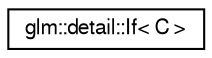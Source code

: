 digraph "Graphical Class Hierarchy"
{
  edge [fontname="FreeSans",fontsize="10",labelfontname="FreeSans",labelfontsize="10"];
  node [fontname="FreeSans",fontsize="10",shape=record];
  rankdir="LR";
  Node1 [label="glm::detail::If\< C \>",height=0.2,width=0.4,color="black", fillcolor="white", style="filled",URL="$d2/d66/structglm_1_1detail_1_1_if.html"];
}
